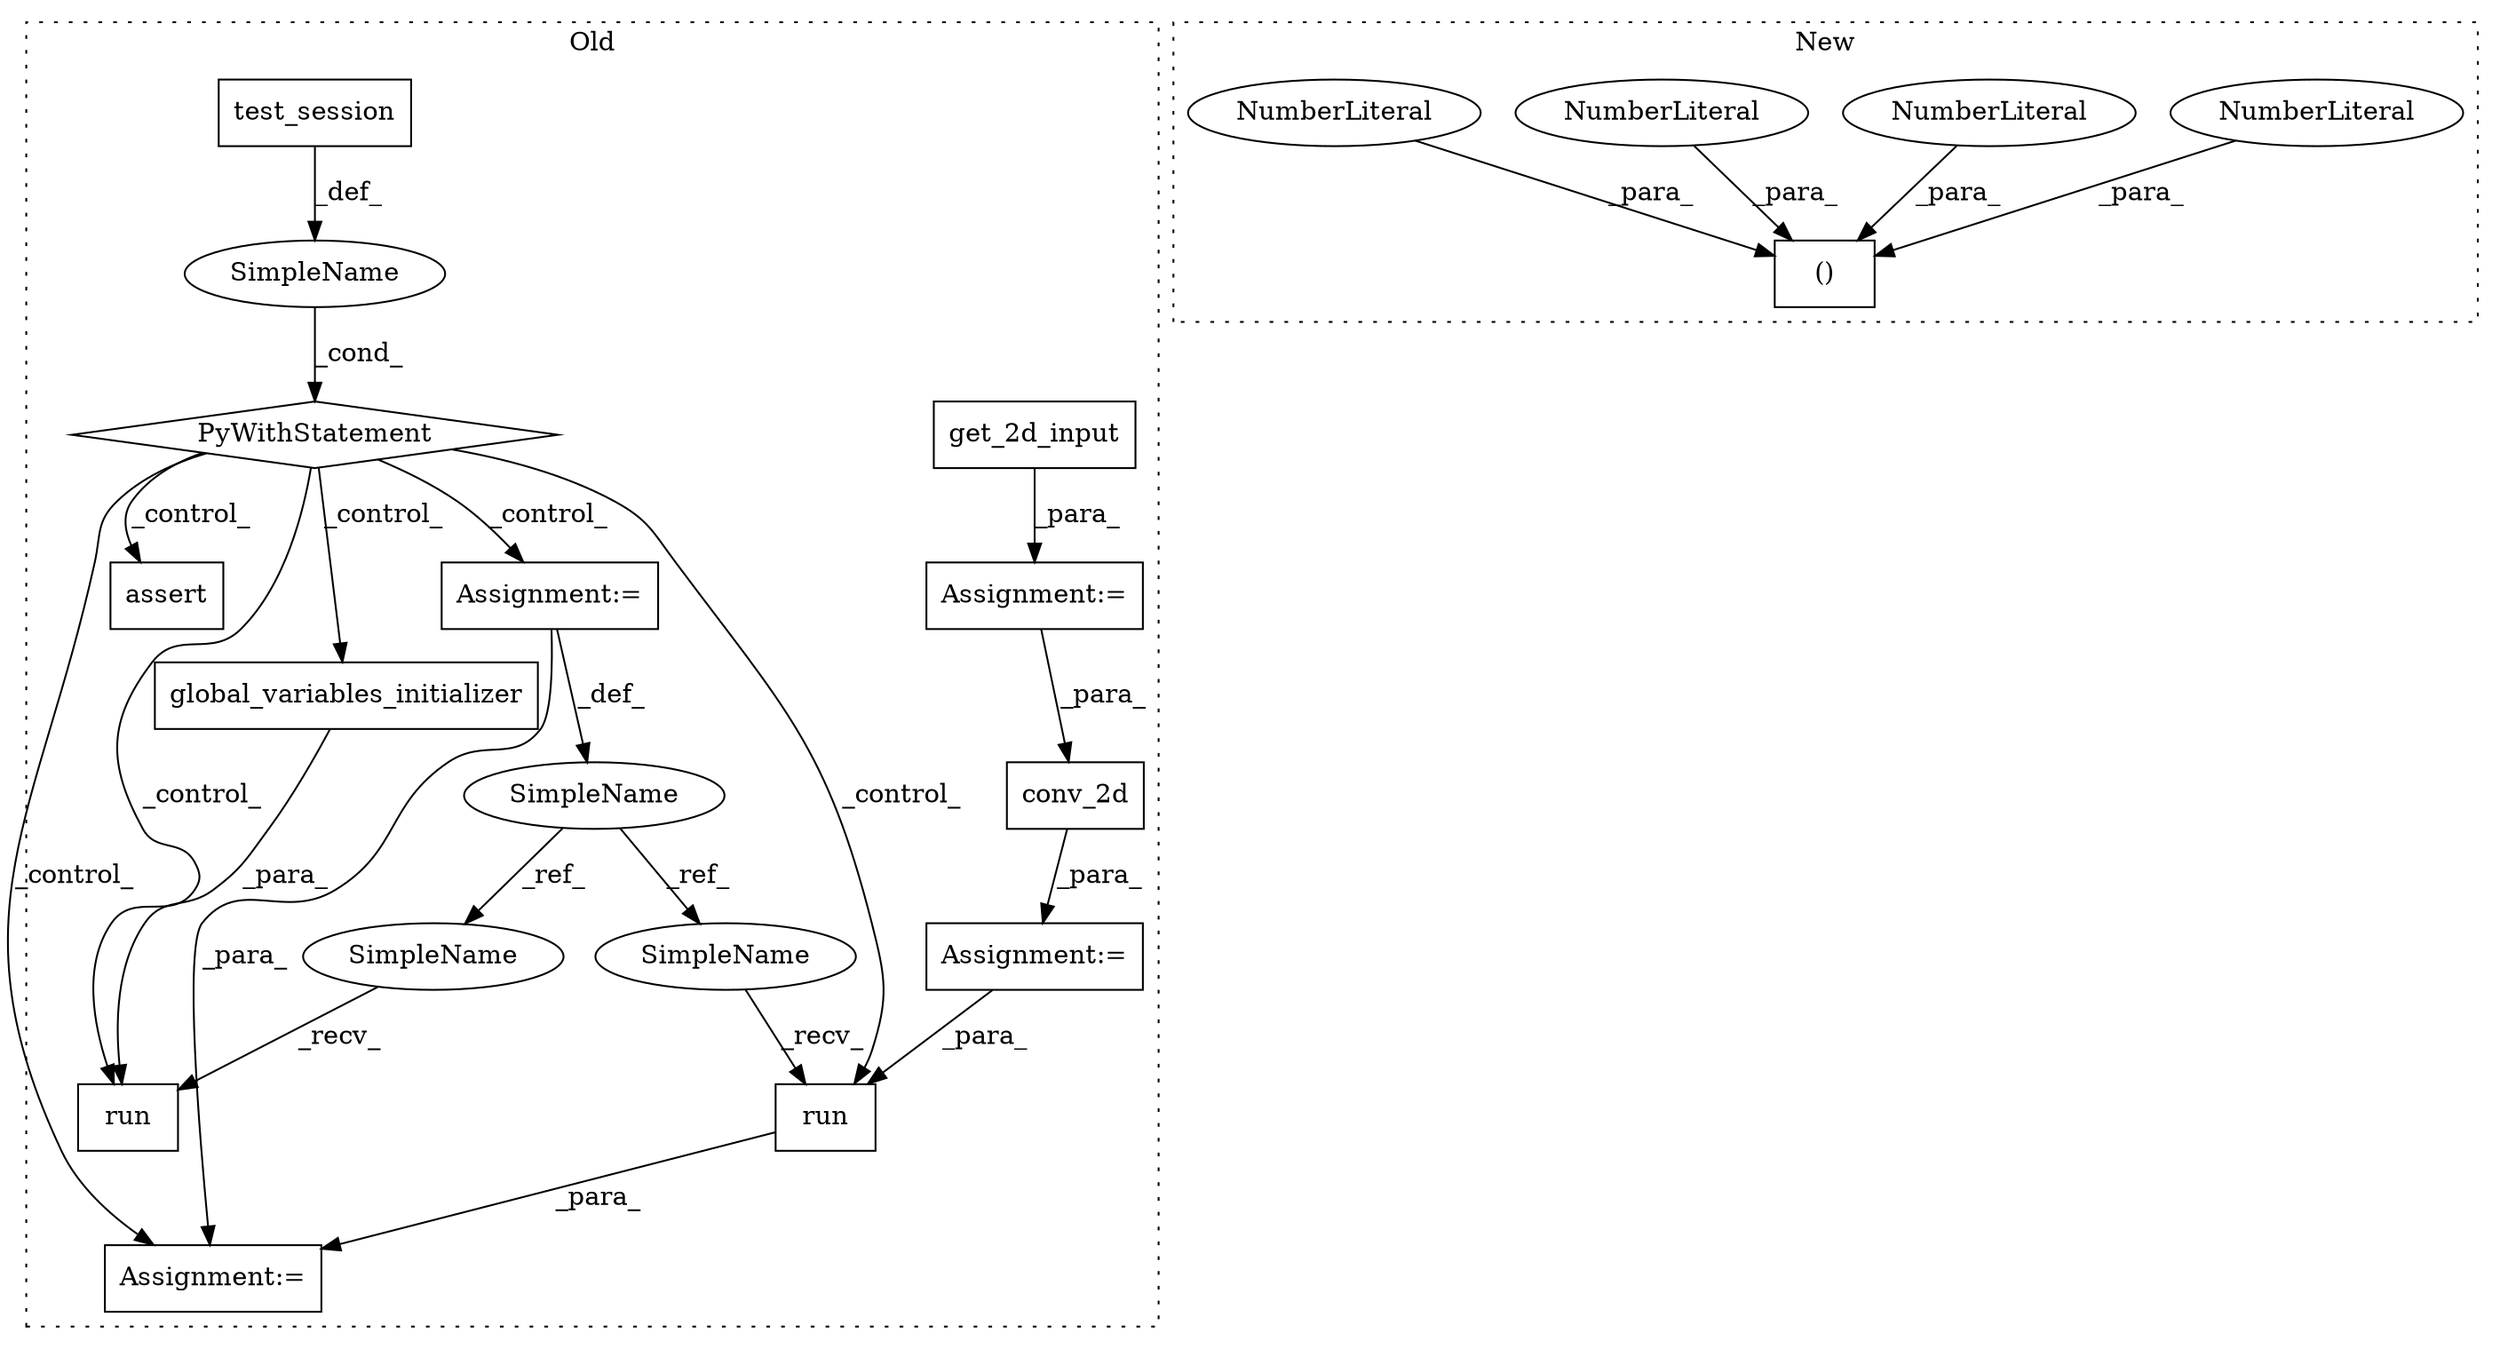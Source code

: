 digraph G {
subgraph cluster0 {
1 [label="conv_2d" a="32" s="9944,9956" l="8,1" shape="box"];
3 [label="get_2d_input" a="32" s="9859" l="14" shape="box"];
4 [label="run" a="32" s="10109,10124" l="4,1" shape="box"];
5 [label="SimpleName" a="42" s="" l="" shape="ellipse"];
6 [label="PyWithStatement" a="104" s="9983,10012" l="10,2" shape="diamond"];
7 [label="run" a="32" s="10043,10088" l="4,1" shape="box"];
8 [label="test_session" a="32" s="9998" l="14" shape="box"];
9 [label="global_variables_initializer" a="32" s="10058" l="30" shape="box"];
10 [label="assert" a="32" s="10138,10220" l="22,1" shape="box"];
11 [label="SimpleName" a="42" s="10026" l="4" shape="ellipse"];
12 [label="Assignment:=" a="7" s="9853" l="1" shape="box"];
13 [label="Assignment:=" a="7" s="10103" l="1" shape="box"];
14 [label="Assignment:=" a="7" s="10026" l="4" shape="box"];
15 [label="Assignment:=" a="7" s="9943" l="1" shape="box"];
20 [label="SimpleName" a="42" s="10038" l="4" shape="ellipse"];
21 [label="SimpleName" a="42" s="10104" l="4" shape="ellipse"];
label = "Old";
style="dotted";
}
subgraph cluster1 {
2 [label="()" a="106" s="9187" l="46" shape="box"];
16 [label="NumberLiteral" a="34" s="9201" l="2" shape="ellipse"];
17 [label="NumberLiteral" a="34" s="9216" l="2" shape="ellipse"];
18 [label="NumberLiteral" a="34" s="9187" l="1" shape="ellipse"];
19 [label="NumberLiteral" a="34" s="9231" l="2" shape="ellipse"];
label = "New";
style="dotted";
}
1 -> 15 [label="_para_"];
3 -> 12 [label="_para_"];
4 -> 13 [label="_para_"];
5 -> 6 [label="_cond_"];
6 -> 9 [label="_control_"];
6 -> 10 [label="_control_"];
6 -> 13 [label="_control_"];
6 -> 4 [label="_control_"];
6 -> 7 [label="_control_"];
6 -> 14 [label="_control_"];
8 -> 5 [label="_def_"];
9 -> 7 [label="_para_"];
11 -> 20 [label="_ref_"];
11 -> 21 [label="_ref_"];
12 -> 1 [label="_para_"];
14 -> 11 [label="_def_"];
14 -> 13 [label="_para_"];
15 -> 4 [label="_para_"];
16 -> 2 [label="_para_"];
17 -> 2 [label="_para_"];
18 -> 2 [label="_para_"];
19 -> 2 [label="_para_"];
20 -> 7 [label="_recv_"];
21 -> 4 [label="_recv_"];
}